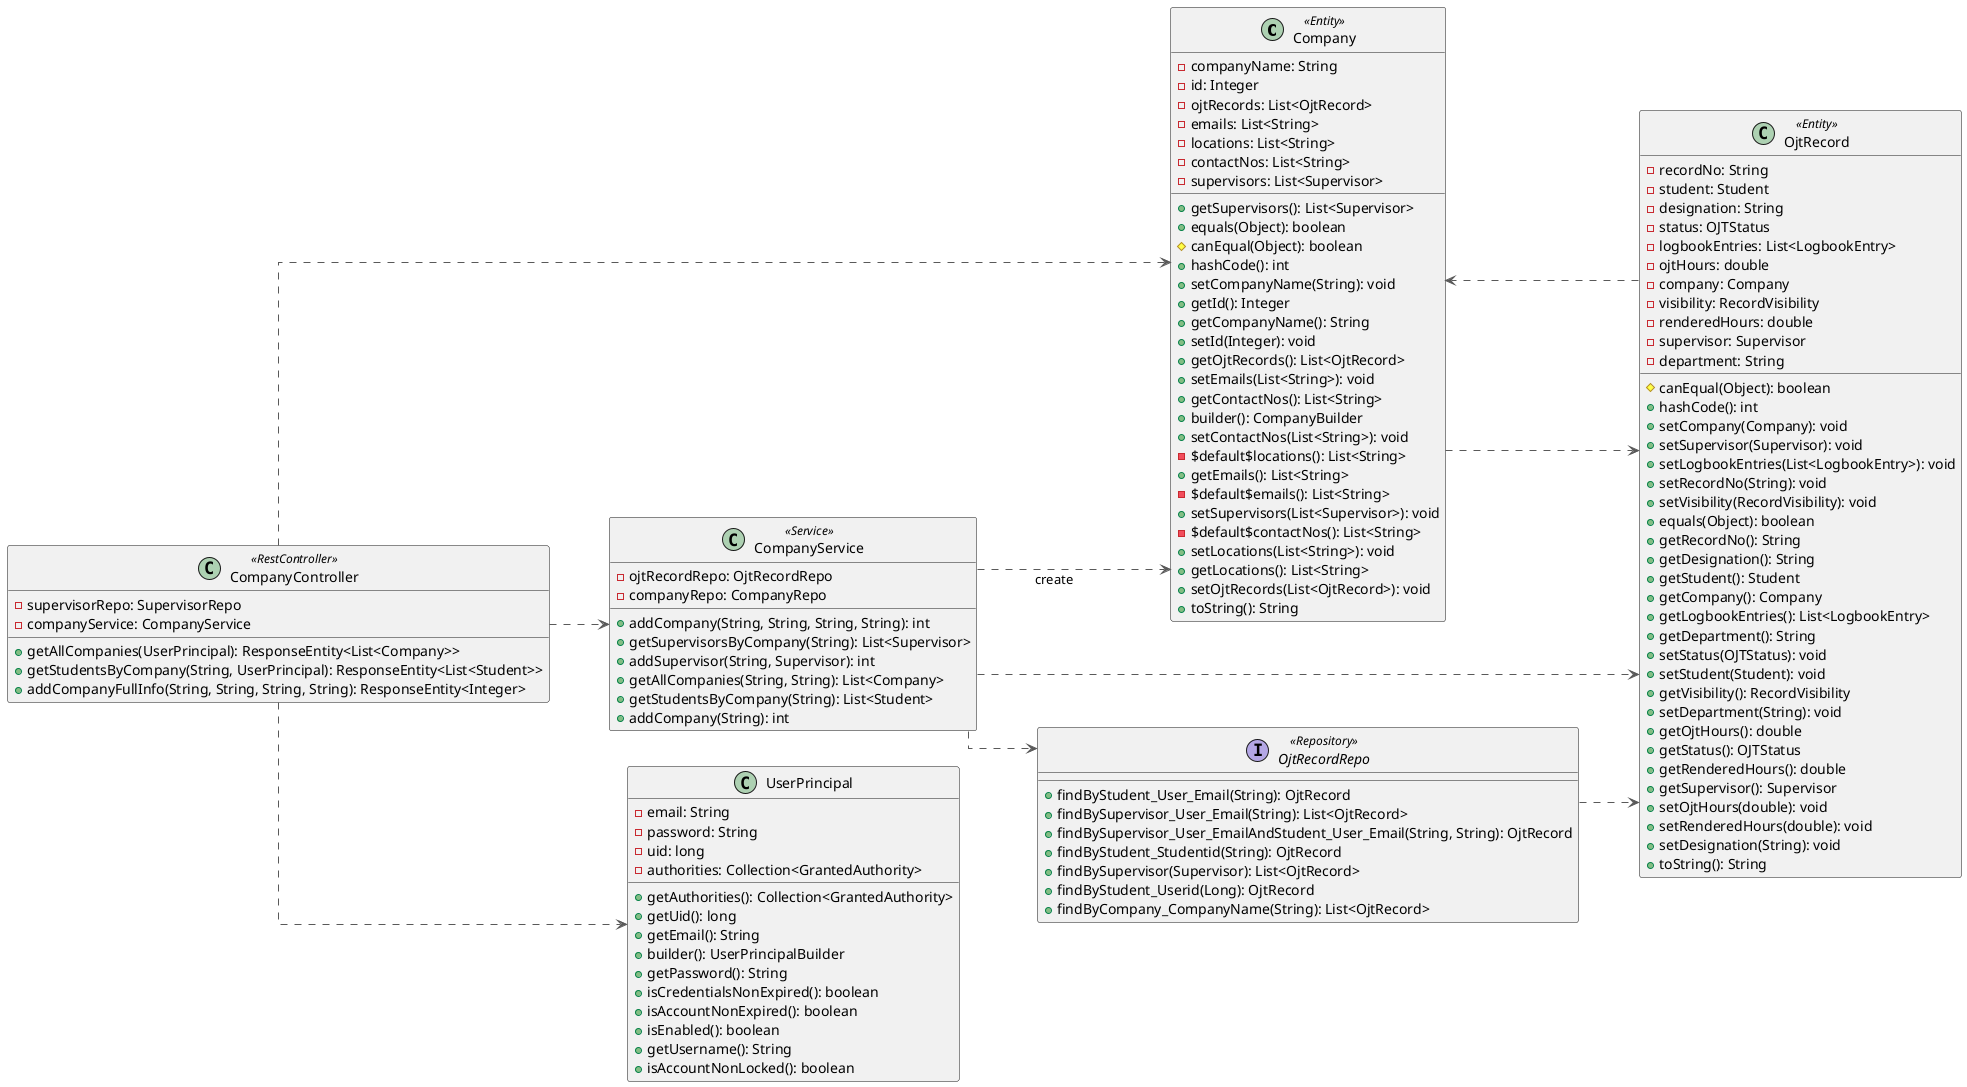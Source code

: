 @startuml
left to right direction
skinparam linetype ortho

class Company << Entity >> {
  - companyName: String
  - id: Integer
  - ojtRecords: List<OjtRecord>
  - emails: List<String>
  - locations: List<String>
  - contactNos: List<String>
  - supervisors: List<Supervisor>
  + getSupervisors(): List<Supervisor>
  + equals(Object): boolean
  # canEqual(Object): boolean
  + hashCode(): int
  + setCompanyName(String): void
  + getId(): Integer
  + getCompanyName(): String
  + setId(Integer): void
  + getOjtRecords(): List<OjtRecord>
  + setEmails(List<String>): void
  + getContactNos(): List<String>
  + builder(): CompanyBuilder
  + setContactNos(List<String>): void
  - $default$locations(): List<String>
  + getEmails(): List<String>
  - $default$emails(): List<String>
  + setSupervisors(List<Supervisor>): void
  - $default$contactNos(): List<String>
  + setLocations(List<String>): void
  + getLocations(): List<String>
  + setOjtRecords(List<OjtRecord>): void
  + toString(): String
}
class CompanyController << RestController >> {
  - supervisorRepo: SupervisorRepo
  - companyService: CompanyService
  + getAllCompanies(UserPrincipal): ResponseEntity<List<Company>>
  + getStudentsByCompany(String, UserPrincipal): ResponseEntity<List<Student>>
  + addCompanyFullInfo(String, String, String, String): ResponseEntity<Integer>
}
class CompanyService << Service >> {
  - ojtRecordRepo: OjtRecordRepo
  - companyRepo: CompanyRepo
  + addCompany(String, String, String, String): int
  + getSupervisorsByCompany(String): List<Supervisor>
  + addSupervisor(String, Supervisor): int
  + getAllCompanies(String, String): List<Company>
  + getStudentsByCompany(String): List<Student>
  + addCompany(String): int
}
class OjtRecord << Entity >> {
  - recordNo: String
  - student: Student
  - designation: String
  - status: OJTStatus
  - logbookEntries: List<LogbookEntry>
  - ojtHours: double
  - company: Company
  - visibility: RecordVisibility
  - renderedHours: double
  - supervisor: Supervisor
  - department: String
  # canEqual(Object): boolean
  + hashCode(): int
  + setCompany(Company): void
  + setSupervisor(Supervisor): void
  + setLogbookEntries(List<LogbookEntry>): void
  + setRecordNo(String): void
  + setVisibility(RecordVisibility): void
  + equals(Object): boolean
  + getRecordNo(): String
  + getDesignation(): String
  + getStudent(): Student
  + getCompany(): Company
  + getLogbookEntries(): List<LogbookEntry>
  + getDepartment(): String
  + setStatus(OJTStatus): void
  + setStudent(Student): void
  + getVisibility(): RecordVisibility
  + setDepartment(String): void
  + getOjtHours(): double
  + getStatus(): OJTStatus
  + getRenderedHours(): double
  + getSupervisor(): Supervisor
  + setOjtHours(double): void
  + setRenderedHours(double): void
  + setDesignation(String): void
  + toString(): String
}
interface OjtRecordRepo << Repository>> {
  + findByStudent_User_Email(String): OjtRecord
  + findBySupervisor_User_Email(String): List<OjtRecord>
  + findBySupervisor_User_EmailAndStudent_User_Email(String, String): OjtRecord
  + findByStudent_Studentid(String): OjtRecord
  + findBySupervisor(Supervisor): List<OjtRecord>
  + findByStudent_Userid(Long): OjtRecord
  + findByCompany_CompanyName(String): List<OjtRecord>
}
class UserPrincipal {
  - email: String
  - password: String
  - uid: long
  - authorities: Collection<GrantedAuthority>
  + getAuthorities(): Collection<GrantedAuthority>
  + getUid(): long
  + getEmail(): String
  + builder(): UserPrincipalBuilder
  + getPassword(): String
  + isCredentialsNonExpired(): boolean
  + isAccountNonExpired(): boolean
  + isEnabled(): boolean
  + getUsername(): String
  + isAccountNonLocked(): boolean
}

Company            -[#595959,dashed]->  OjtRecord
CompanyController  -[#595959,dashed]->  Company
CompanyController  -[#595959,dashed]->  CompanyService
CompanyController  -[#595959,dashed]->  UserPrincipal
CompanyService     -[#595959,dashed]->  Company           : "«create»"
CompanyService     -[#595959,dashed]->  OjtRecord
CompanyService     -[#595959,dashed]->  OjtRecordRepo
OjtRecord          -[#595959,dashed]->  Company
OjtRecordRepo      -[#595959,dashed]->  OjtRecord
@enduml
